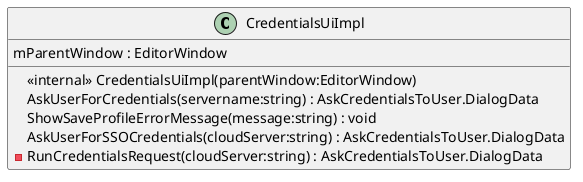 @startuml
class CredentialsUiImpl {
    <<internal>> CredentialsUiImpl(parentWindow:EditorWindow)
    AskUserForCredentials(servername:string) : AskCredentialsToUser.DialogData
    ShowSaveProfileErrorMessage(message:string) : void
    AskUserForSSOCredentials(cloudServer:string) : AskCredentialsToUser.DialogData
    - RunCredentialsRequest(cloudServer:string) : AskCredentialsToUser.DialogData
    mParentWindow : EditorWindow
}
@enduml
